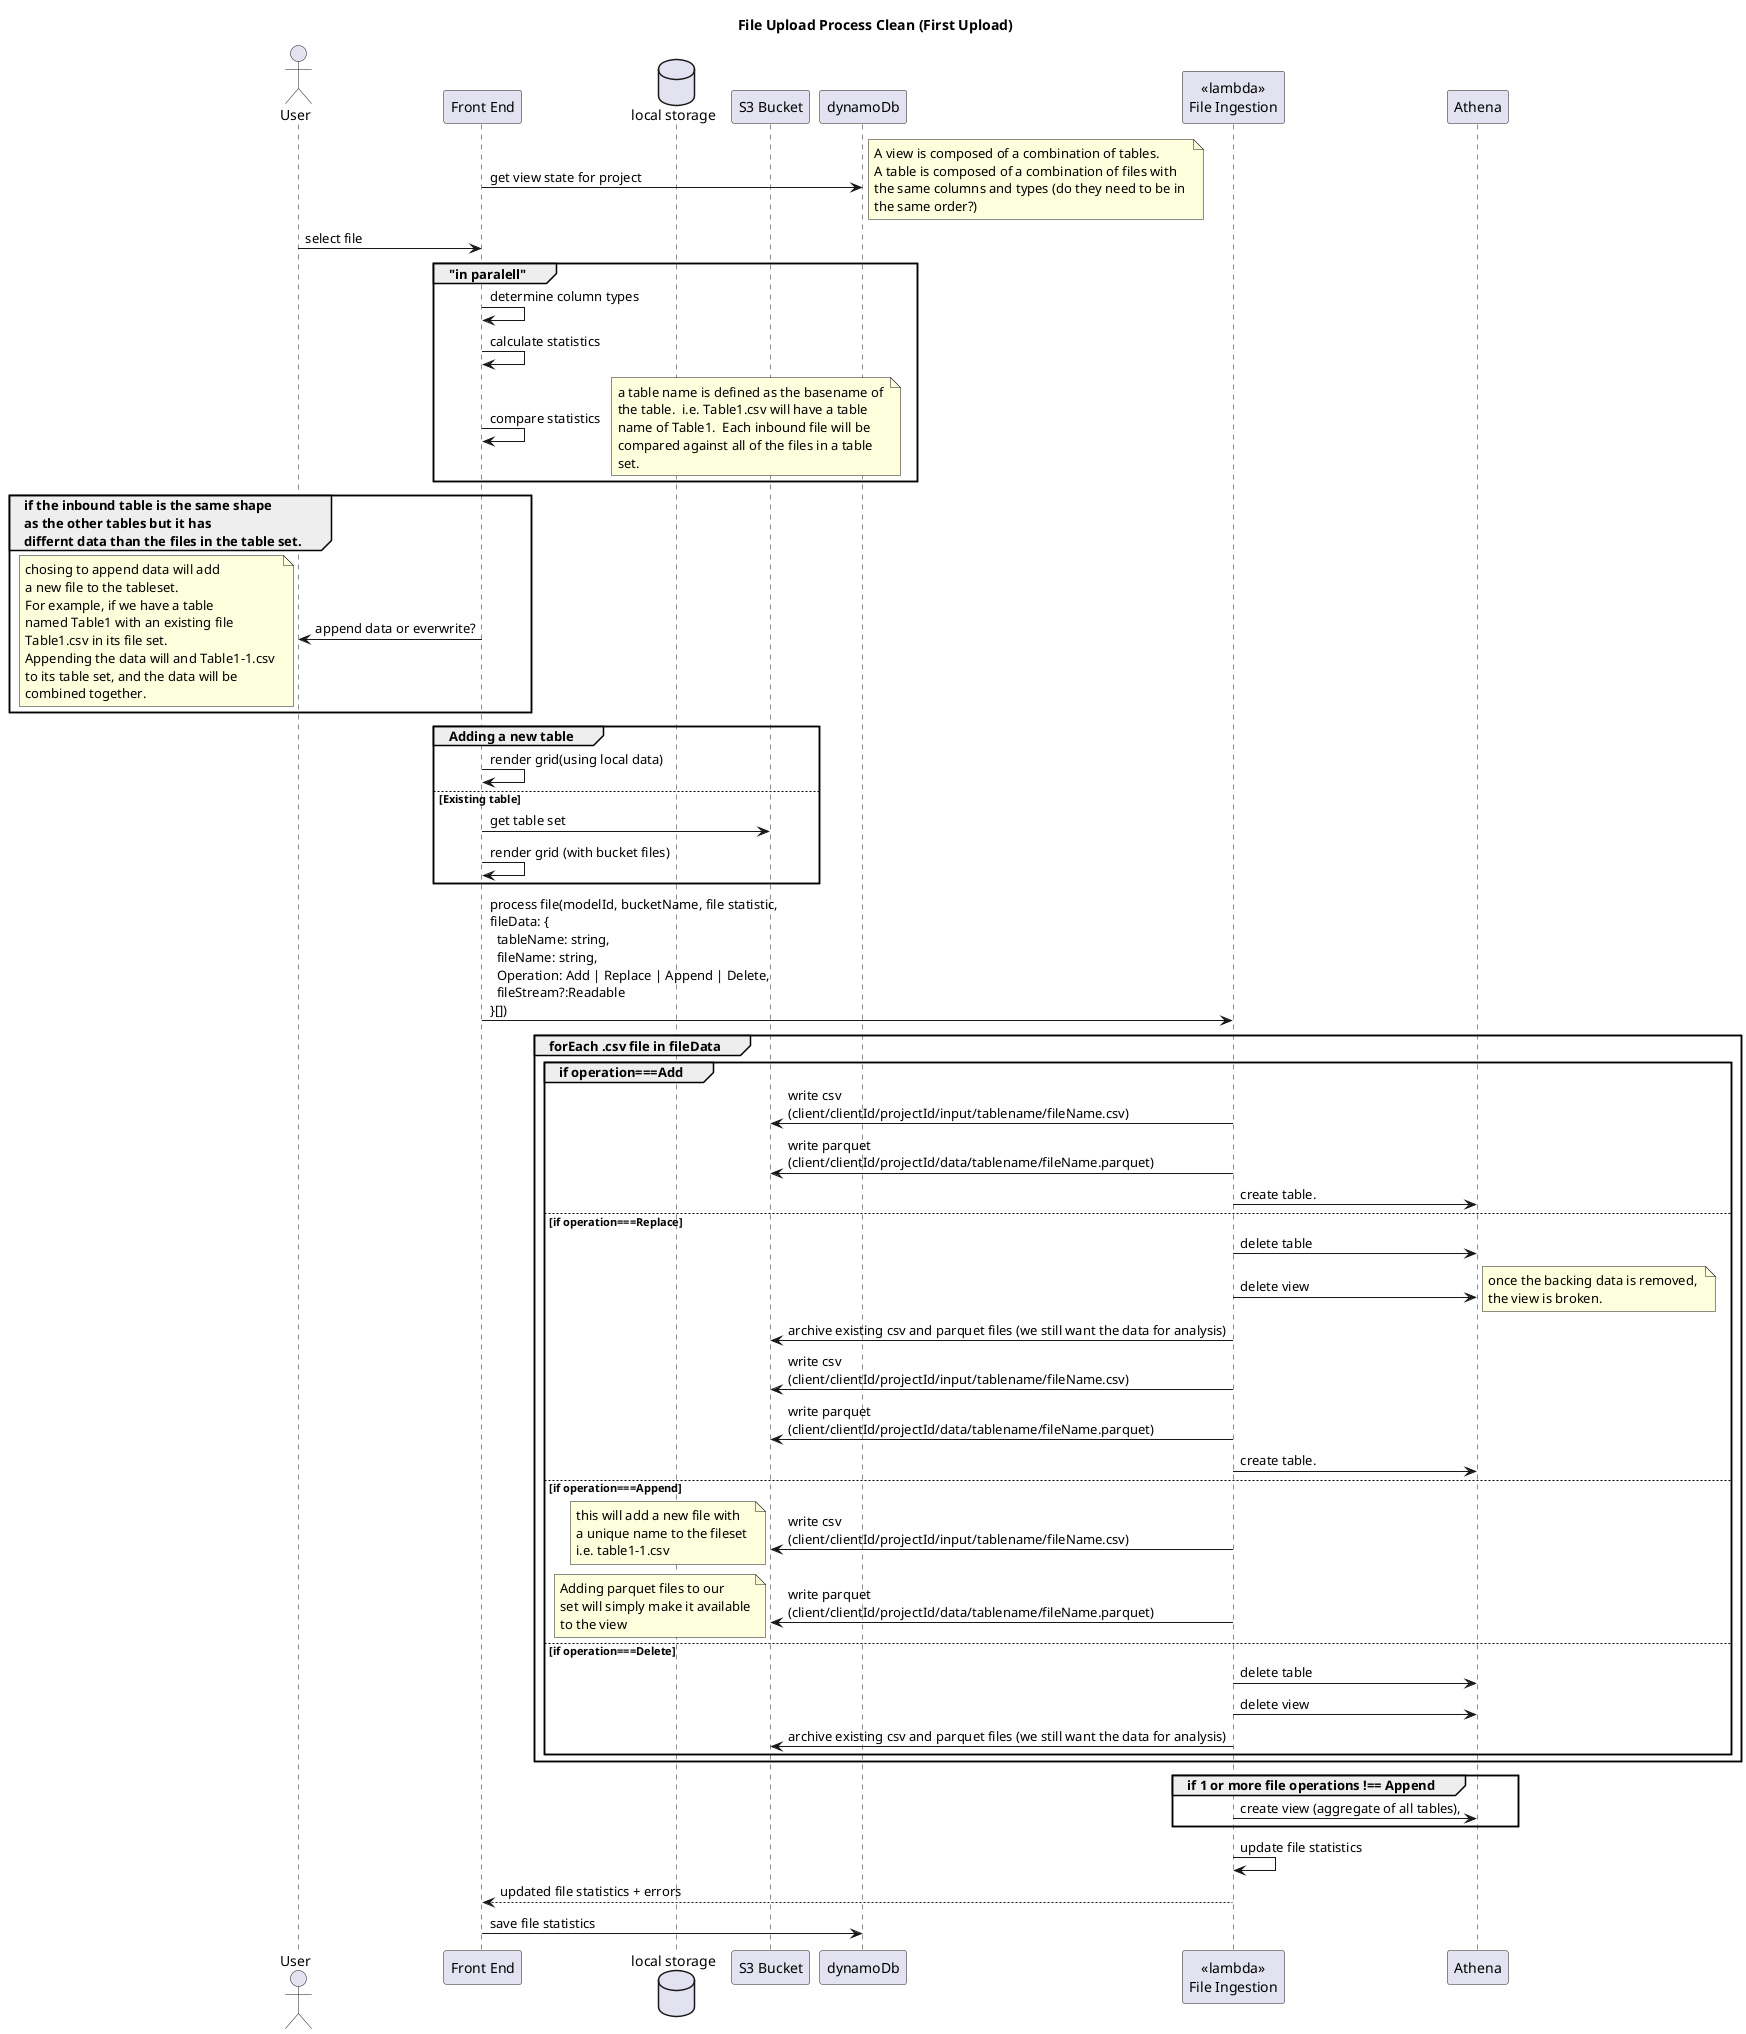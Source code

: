 @startuml
title File Upload Process Clean (First Upload)
actor User as user 
participant "Front End" as frontend
database "local storage" as storage
participant "S3 Bucket" as bucket
participant "dynamoDb" as dynamo
participant "<<lambda>>\nFile Ingestion" as fileIngestion
participant "Athena" as athena

frontend->dynamo : get view state for project
note right 
 A view is composed of a combination of tables.
 A table is composed of a combination of files with 
 the same columns and types (do they need to be in 
 the same order?)
end note
user-> frontend: select file
group "in paralell" 
frontend->frontend : determine column types
frontend->frontend : calculate statistics
frontend->frontend : compare statistics
note right 
a table name is defined as the basename of 
the table.  i.e. Table1.csv will have a table 
name of Table1.  Each inbound file will be 
compared against all of the files in a table 
set.
end note
end

group if the inbound table is the same shape \nas the other tables but it has \ndiffernt data than the files in the table set.
frontend->user: append data or everwrite? 
note left 
  chosing to append data will add 
  a new file to the tableset.  
  For example, if we have a table
  named Table1 with an existing file 
  Table1.csv in its file set.  
  Appending the data will and Table1-1.csv 
  to its table set, and the data will be 
  combined together.
end note

end

group Adding a new table 
frontend->frontend: render grid(using local data)
else Existing table 
	frontend -> bucket: get table set 
	frontend -> frontend  : render grid (with bucket files)
end

frontend->fileIngestion: process file(modelId, bucketName, file statistic, \nfileData: {\n  tableName: string, \n  fileName: string, \n  Operation: Add | Replace | Append | Delete,  \n  fileStream?:Readable\n}[])

group forEach .csv file in fileData 

group if operation===Add
fileIngestion->bucket : write csv \n(client/clientId/projectId/input/tablename/fileName.csv)
fileIngestion->bucket : write parquet\n(client/clientId/projectId/data/tablename/fileName.parquet) 
fileIngestion->athena : create table.

else if operation===Replace 
fileIngestion->athena : delete table 
fileIngestion->athena : delete view 
note right 
	once the backing data is removed, 
	the view is broken.
end note
fileIngestion->bucket : archive existing csv and parquet files (we still want the data for analysis)
fileIngestion->bucket : write csv \n(client/clientId/projectId/input/tablename/fileName.csv)
fileIngestion->bucket : write parquet\n(client/clientId/projectId/data/tablename/fileName.parquet) 
fileIngestion->athena : create table.
else if operation===Append
fileIngestion->bucket : write csv \n(client/clientId/projectId/input/tablename/fileName.csv)
note left 
	this will add a new file with 
	a unique name to the fileset 
	i.e. table1-1.csv
end note
fileIngestion->bucket : write parquet\n(client/clientId/projectId/data/tablename/fileName.parquet) 
note left 
Adding parquet files to our 
set will simply make it available
to the view
end note

else if operation===Delete
fileIngestion->athena : delete table 
fileIngestion->athena : delete view 
fileIngestion->bucket : archive existing csv and parquet files (we still want the data for analysis)
end
end
group if 1 or more file operations !== Append 
fileIngestion->athena : create view (aggregate of all tables),
end
fileIngestion -> fileIngestion : update file statistics
fileIngestion-->frontend : updated file statistics + errors

frontend->dynamo : save file statistics
@enduml
